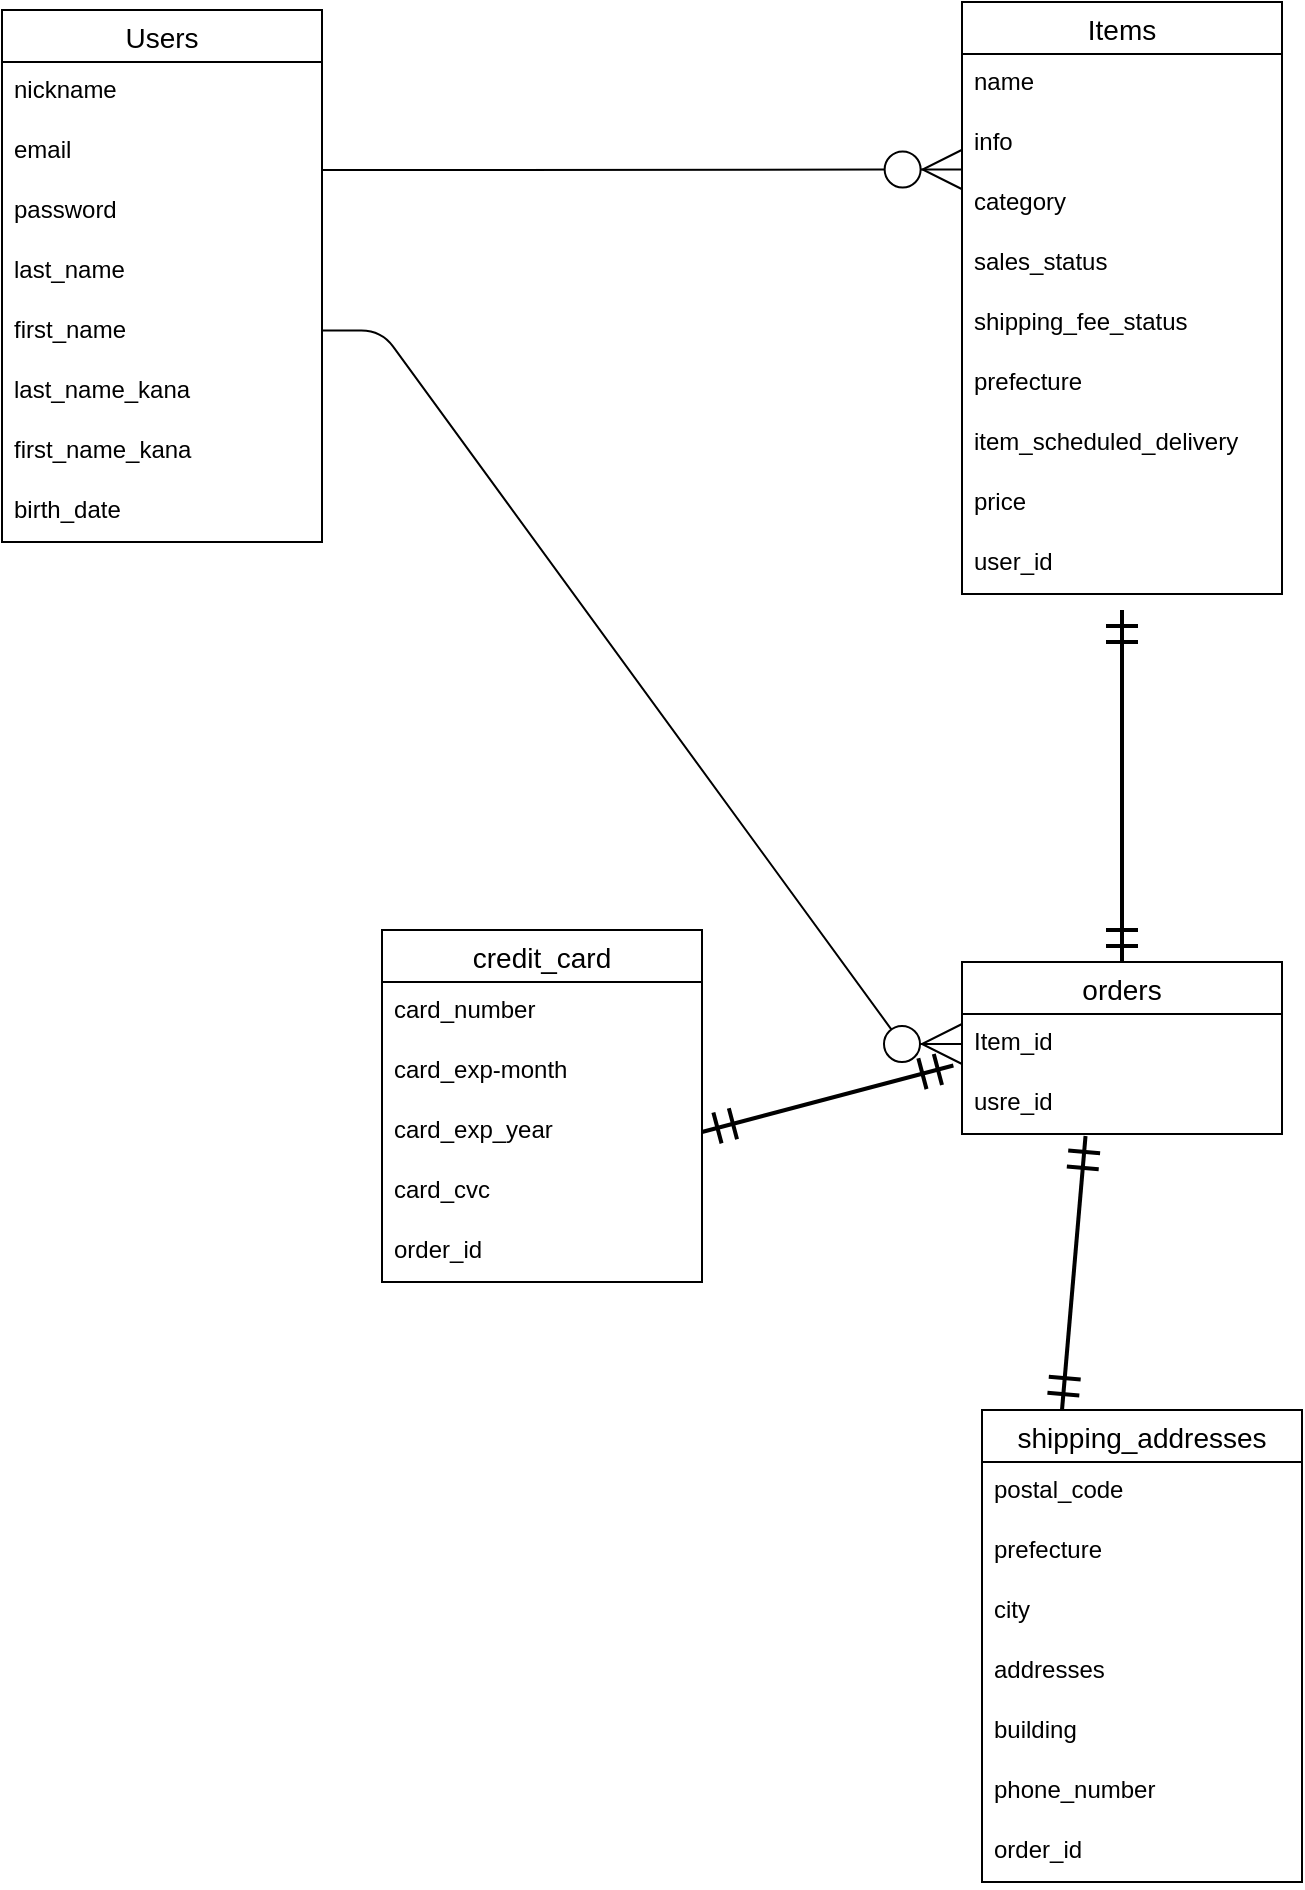 <mxfile>
    <diagram id="F_5slQA4T2ulj7E4PB0G" name="ページ1">
        <mxGraphModel dx="199" dy="748" grid="1" gridSize="10" guides="1" tooltips="1" connect="1" arrows="1" fold="1" page="1" pageScale="1" pageWidth="827" pageHeight="1169" math="0" shadow="0">
            <root>
                <mxCell id="0"/>
                <mxCell id="1" parent="0"/>
                <mxCell id="rRoKWLOrPfb-QQTfxW44-35" value="Users" style="swimlane;fontStyle=0;childLayout=stackLayout;horizontal=1;startSize=26;horizontalStack=0;resizeParent=1;resizeParentMax=0;resizeLast=0;collapsible=1;marginBottom=0;align=center;fontSize=14;" vertex="1" parent="1">
                    <mxGeometry x="80" y="200" width="160" height="266" as="geometry"/>
                </mxCell>
                <mxCell id="rRoKWLOrPfb-QQTfxW44-36" value="nickname" style="text;strokeColor=none;fillColor=none;spacingLeft=4;spacingRight=4;overflow=hidden;rotatable=0;points=[[0,0.5],[1,0.5]];portConstraint=eastwest;fontSize=12;" vertex="1" parent="rRoKWLOrPfb-QQTfxW44-35">
                    <mxGeometry y="26" width="160" height="30" as="geometry"/>
                </mxCell>
                <mxCell id="rRoKWLOrPfb-QQTfxW44-37" value="email" style="text;strokeColor=none;fillColor=none;spacingLeft=4;spacingRight=4;overflow=hidden;rotatable=0;points=[[0,0.5],[1,0.5]];portConstraint=eastwest;fontSize=12;" vertex="1" parent="rRoKWLOrPfb-QQTfxW44-35">
                    <mxGeometry y="56" width="160" height="30" as="geometry"/>
                </mxCell>
                <mxCell id="rRoKWLOrPfb-QQTfxW44-38" value="password" style="text;strokeColor=none;fillColor=none;spacingLeft=4;spacingRight=4;overflow=hidden;rotatable=0;points=[[0,0.5],[1,0.5]];portConstraint=eastwest;fontSize=12;" vertex="1" parent="rRoKWLOrPfb-QQTfxW44-35">
                    <mxGeometry y="86" width="160" height="30" as="geometry"/>
                </mxCell>
                <mxCell id="rRoKWLOrPfb-QQTfxW44-53" value="last_name" style="text;strokeColor=none;fillColor=none;spacingLeft=4;spacingRight=4;overflow=hidden;rotatable=0;points=[[0,0.5],[1,0.5]];portConstraint=eastwest;fontSize=12;" vertex="1" parent="rRoKWLOrPfb-QQTfxW44-35">
                    <mxGeometry y="116" width="160" height="30" as="geometry"/>
                </mxCell>
                <mxCell id="rRoKWLOrPfb-QQTfxW44-54" value="first_name" style="text;strokeColor=none;fillColor=none;spacingLeft=4;spacingRight=4;overflow=hidden;rotatable=0;points=[[0,0.5],[1,0.5]];portConstraint=eastwest;fontSize=12;" vertex="1" parent="rRoKWLOrPfb-QQTfxW44-35">
                    <mxGeometry y="146" width="160" height="30" as="geometry"/>
                </mxCell>
                <mxCell id="rRoKWLOrPfb-QQTfxW44-55" value="last_name_kana" style="text;strokeColor=none;fillColor=none;spacingLeft=4;spacingRight=4;overflow=hidden;rotatable=0;points=[[0,0.5],[1,0.5]];portConstraint=eastwest;fontSize=12;" vertex="1" parent="rRoKWLOrPfb-QQTfxW44-35">
                    <mxGeometry y="176" width="160" height="30" as="geometry"/>
                </mxCell>
                <mxCell id="rRoKWLOrPfb-QQTfxW44-61" value="first_name_kana" style="text;strokeColor=none;fillColor=none;spacingLeft=4;spacingRight=4;overflow=hidden;rotatable=0;points=[[0,0.5],[1,0.5]];portConstraint=eastwest;fontSize=12;" vertex="1" parent="rRoKWLOrPfb-QQTfxW44-35">
                    <mxGeometry y="206" width="160" height="30" as="geometry"/>
                </mxCell>
                <mxCell id="rRoKWLOrPfb-QQTfxW44-60" value="birth_date" style="text;strokeColor=none;fillColor=none;spacingLeft=4;spacingRight=4;overflow=hidden;rotatable=0;points=[[0,0.5],[1,0.5]];portConstraint=eastwest;fontSize=12;" vertex="1" parent="rRoKWLOrPfb-QQTfxW44-35">
                    <mxGeometry y="236" width="160" height="30" as="geometry"/>
                </mxCell>
                <mxCell id="rRoKWLOrPfb-QQTfxW44-39" value="Items" style="swimlane;fontStyle=0;childLayout=stackLayout;horizontal=1;startSize=26;horizontalStack=0;resizeParent=1;resizeParentMax=0;resizeLast=0;collapsible=1;marginBottom=0;align=center;fontSize=14;" vertex="1" parent="1">
                    <mxGeometry x="560" y="196" width="160" height="296" as="geometry"/>
                </mxCell>
                <mxCell id="rRoKWLOrPfb-QQTfxW44-40" value="name" style="text;strokeColor=none;fillColor=none;spacingLeft=4;spacingRight=4;overflow=hidden;rotatable=0;points=[[0,0.5],[1,0.5]];portConstraint=eastwest;fontSize=12;" vertex="1" parent="rRoKWLOrPfb-QQTfxW44-39">
                    <mxGeometry y="26" width="160" height="30" as="geometry"/>
                </mxCell>
                <mxCell id="rRoKWLOrPfb-QQTfxW44-41" value="info" style="text;strokeColor=none;fillColor=none;spacingLeft=4;spacingRight=4;overflow=hidden;rotatable=0;points=[[0,0.5],[1,0.5]];portConstraint=eastwest;fontSize=12;" vertex="1" parent="rRoKWLOrPfb-QQTfxW44-39">
                    <mxGeometry y="56" width="160" height="30" as="geometry"/>
                </mxCell>
                <mxCell id="rRoKWLOrPfb-QQTfxW44-42" value="category" style="text;strokeColor=none;fillColor=none;spacingLeft=4;spacingRight=4;overflow=hidden;rotatable=0;points=[[0,0.5],[1,0.5]];portConstraint=eastwest;fontSize=12;" vertex="1" parent="rRoKWLOrPfb-QQTfxW44-39">
                    <mxGeometry y="86" width="160" height="30" as="geometry"/>
                </mxCell>
                <mxCell id="rRoKWLOrPfb-QQTfxW44-63" value="sales_status" style="text;strokeColor=none;fillColor=none;spacingLeft=4;spacingRight=4;overflow=hidden;rotatable=0;points=[[0,0.5],[1,0.5]];portConstraint=eastwest;fontSize=12;" vertex="1" parent="rRoKWLOrPfb-QQTfxW44-39">
                    <mxGeometry y="116" width="160" height="30" as="geometry"/>
                </mxCell>
                <mxCell id="rRoKWLOrPfb-QQTfxW44-64" value="shipping_fee_status" style="text;strokeColor=none;fillColor=none;spacingLeft=4;spacingRight=4;overflow=hidden;rotatable=0;points=[[0,0.5],[1,0.5]];portConstraint=eastwest;fontSize=12;" vertex="1" parent="rRoKWLOrPfb-QQTfxW44-39">
                    <mxGeometry y="146" width="160" height="30" as="geometry"/>
                </mxCell>
                <mxCell id="rRoKWLOrPfb-QQTfxW44-65" value="prefecture" style="text;strokeColor=none;fillColor=none;spacingLeft=4;spacingRight=4;overflow=hidden;rotatable=0;points=[[0,0.5],[1,0.5]];portConstraint=eastwest;fontSize=12;" vertex="1" parent="rRoKWLOrPfb-QQTfxW44-39">
                    <mxGeometry y="176" width="160" height="30" as="geometry"/>
                </mxCell>
                <mxCell id="rRoKWLOrPfb-QQTfxW44-66" value="item_scheduled_delivery" style="text;strokeColor=none;fillColor=none;spacingLeft=4;spacingRight=4;overflow=hidden;rotatable=0;points=[[0,0.5],[1,0.5]];portConstraint=eastwest;fontSize=12;" vertex="1" parent="rRoKWLOrPfb-QQTfxW44-39">
                    <mxGeometry y="206" width="160" height="30" as="geometry"/>
                </mxCell>
                <mxCell id="rRoKWLOrPfb-QQTfxW44-67" value="price" style="text;strokeColor=none;fillColor=none;spacingLeft=4;spacingRight=4;overflow=hidden;rotatable=0;points=[[0,0.5],[1,0.5]];portConstraint=eastwest;fontSize=12;" vertex="1" parent="rRoKWLOrPfb-QQTfxW44-39">
                    <mxGeometry y="236" width="160" height="30" as="geometry"/>
                </mxCell>
                <mxCell id="rRoKWLOrPfb-QQTfxW44-72" value="user_id" style="text;strokeColor=none;fillColor=none;spacingLeft=4;spacingRight=4;overflow=hidden;rotatable=0;points=[[0,0.5],[1,0.5]];portConstraint=eastwest;fontSize=12;" vertex="1" parent="rRoKWLOrPfb-QQTfxW44-39">
                    <mxGeometry y="266" width="160" height="30" as="geometry"/>
                </mxCell>
                <mxCell id="rRoKWLOrPfb-QQTfxW44-43" value="shipping_addresses" style="swimlane;fontStyle=0;childLayout=stackLayout;horizontal=1;startSize=26;horizontalStack=0;resizeParent=1;resizeParentMax=0;resizeLast=0;collapsible=1;marginBottom=0;align=center;fontSize=14;" vertex="1" parent="1">
                    <mxGeometry x="570" y="900" width="160" height="236" as="geometry"/>
                </mxCell>
                <mxCell id="rRoKWLOrPfb-QQTfxW44-44" value="postal_code" style="text;strokeColor=none;fillColor=none;spacingLeft=4;spacingRight=4;overflow=hidden;rotatable=0;points=[[0,0.5],[1,0.5]];portConstraint=eastwest;fontSize=12;" vertex="1" parent="rRoKWLOrPfb-QQTfxW44-43">
                    <mxGeometry y="26" width="160" height="30" as="geometry"/>
                </mxCell>
                <mxCell id="rRoKWLOrPfb-QQTfxW44-73" value="prefecture" style="text;strokeColor=none;fillColor=none;spacingLeft=4;spacingRight=4;overflow=hidden;rotatable=0;points=[[0,0.5],[1,0.5]];portConstraint=eastwest;fontSize=12;" vertex="1" parent="rRoKWLOrPfb-QQTfxW44-43">
                    <mxGeometry y="56" width="160" height="30" as="geometry"/>
                </mxCell>
                <mxCell id="rRoKWLOrPfb-QQTfxW44-74" value="city" style="text;strokeColor=none;fillColor=none;spacingLeft=4;spacingRight=4;overflow=hidden;rotatable=0;points=[[0,0.5],[1,0.5]];portConstraint=eastwest;fontSize=12;" vertex="1" parent="rRoKWLOrPfb-QQTfxW44-43">
                    <mxGeometry y="86" width="160" height="30" as="geometry"/>
                </mxCell>
                <mxCell id="rRoKWLOrPfb-QQTfxW44-75" value="addresses" style="text;strokeColor=none;fillColor=none;spacingLeft=4;spacingRight=4;overflow=hidden;rotatable=0;points=[[0,0.5],[1,0.5]];portConstraint=eastwest;fontSize=12;" vertex="1" parent="rRoKWLOrPfb-QQTfxW44-43">
                    <mxGeometry y="116" width="160" height="30" as="geometry"/>
                </mxCell>
                <mxCell id="rRoKWLOrPfb-QQTfxW44-76" value="building" style="text;strokeColor=none;fillColor=none;spacingLeft=4;spacingRight=4;overflow=hidden;rotatable=0;points=[[0,0.5],[1,0.5]];portConstraint=eastwest;fontSize=12;" vertex="1" parent="rRoKWLOrPfb-QQTfxW44-43">
                    <mxGeometry y="146" width="160" height="30" as="geometry"/>
                </mxCell>
                <mxCell id="rRoKWLOrPfb-QQTfxW44-77" value="phone_number" style="text;strokeColor=none;fillColor=none;spacingLeft=4;spacingRight=4;overflow=hidden;rotatable=0;points=[[0,0.5],[1,0.5]];portConstraint=eastwest;fontSize=12;" vertex="1" parent="rRoKWLOrPfb-QQTfxW44-43">
                    <mxGeometry y="176" width="160" height="30" as="geometry"/>
                </mxCell>
                <mxCell id="rRoKWLOrPfb-QQTfxW44-95" value="order_id" style="text;strokeColor=none;fillColor=none;spacingLeft=4;spacingRight=4;overflow=hidden;rotatable=0;points=[[0,0.5],[1,0.5]];portConstraint=eastwest;fontSize=12;" vertex="1" parent="rRoKWLOrPfb-QQTfxW44-43">
                    <mxGeometry y="206" width="160" height="30" as="geometry"/>
                </mxCell>
                <mxCell id="rRoKWLOrPfb-QQTfxW44-49" value="" style="edgeStyle=entityRelationEdgeStyle;fontSize=12;html=1;endArrow=ERzeroToMany;endFill=1;entryX=0.002;entryY=0.925;entryDx=0;entryDy=0;entryPerimeter=0;endSize=18;" edge="1" parent="1" target="rRoKWLOrPfb-QQTfxW44-41">
                    <mxGeometry width="100" height="100" relative="1" as="geometry">
                        <mxPoint x="240" y="280" as="sourcePoint"/>
                        <mxPoint x="550" y="280" as="targetPoint"/>
                    </mxGeometry>
                </mxCell>
                <mxCell id="rRoKWLOrPfb-QQTfxW44-80" value="" style="fontSize=12;html=1;endArrow=ERmandOne;startArrow=ERmandOne;endSize=13;strokeWidth=2;jumpSize=0;startSize=13;targetPerimeterSpacing=7;exitX=0.25;exitY=0;exitDx=0;exitDy=0;entryX=0.386;entryY=1.033;entryDx=0;entryDy=0;entryPerimeter=0;" edge="1" parent="1" source="rRoKWLOrPfb-QQTfxW44-43" target="rRoKWLOrPfb-QQTfxW44-93">
                    <mxGeometry width="100" height="100" relative="1" as="geometry">
                        <mxPoint x="160" y="593" as="sourcePoint"/>
                        <mxPoint x="120" y="470" as="targetPoint"/>
                    </mxGeometry>
                </mxCell>
                <mxCell id="rRoKWLOrPfb-QQTfxW44-81" value="credit_card" style="swimlane;fontStyle=0;childLayout=stackLayout;horizontal=1;startSize=26;horizontalStack=0;resizeParent=1;resizeParentMax=0;resizeLast=0;collapsible=1;marginBottom=0;align=center;fontSize=14;html=0;" vertex="1" parent="1">
                    <mxGeometry x="270" y="660" width="160" height="176" as="geometry"/>
                </mxCell>
                <mxCell id="rRoKWLOrPfb-QQTfxW44-82" value="card_number" style="text;strokeColor=none;fillColor=none;spacingLeft=4;spacingRight=4;overflow=hidden;rotatable=0;points=[[0,0.5],[1,0.5]];portConstraint=eastwest;fontSize=12;html=0;" vertex="1" parent="rRoKWLOrPfb-QQTfxW44-81">
                    <mxGeometry y="26" width="160" height="30" as="geometry"/>
                </mxCell>
                <mxCell id="rRoKWLOrPfb-QQTfxW44-83" value="card_exp-month" style="text;strokeColor=none;fillColor=none;spacingLeft=4;spacingRight=4;overflow=hidden;rotatable=0;points=[[0,0.5],[1,0.5]];portConstraint=eastwest;fontSize=12;html=0;" vertex="1" parent="rRoKWLOrPfb-QQTfxW44-81">
                    <mxGeometry y="56" width="160" height="30" as="geometry"/>
                </mxCell>
                <mxCell id="rRoKWLOrPfb-QQTfxW44-84" value="card_exp_year" style="text;strokeColor=none;fillColor=none;spacingLeft=4;spacingRight=4;overflow=hidden;rotatable=0;points=[[0,0.5],[1,0.5]];portConstraint=eastwest;fontSize=12;html=0;" vertex="1" parent="rRoKWLOrPfb-QQTfxW44-81">
                    <mxGeometry y="86" width="160" height="30" as="geometry"/>
                </mxCell>
                <mxCell id="rRoKWLOrPfb-QQTfxW44-85" value="card_cvc" style="text;strokeColor=none;fillColor=none;spacingLeft=4;spacingRight=4;overflow=hidden;rotatable=0;points=[[0,0.5],[1,0.5]];portConstraint=eastwest;fontSize=12;html=0;" vertex="1" parent="rRoKWLOrPfb-QQTfxW44-81">
                    <mxGeometry y="116" width="160" height="30" as="geometry"/>
                </mxCell>
                <mxCell id="rRoKWLOrPfb-QQTfxW44-86" value="order_id" style="text;strokeColor=none;fillColor=none;spacingLeft=4;spacingRight=4;overflow=hidden;rotatable=0;points=[[0,0.5],[1,0.5]];portConstraint=eastwest;fontSize=12;html=0;" vertex="1" parent="rRoKWLOrPfb-QQTfxW44-81">
                    <mxGeometry y="146" width="160" height="30" as="geometry"/>
                </mxCell>
                <mxCell id="rRoKWLOrPfb-QQTfxW44-87" value="" style="fontSize=12;html=1;endArrow=ERmandOne;startArrow=ERmandOne;endSize=13;strokeWidth=2;jumpSize=0;startSize=13;targetPerimeterSpacing=7;exitX=-0.027;exitY=-0.142;exitDx=0;exitDy=0;entryX=1;entryY=0.5;entryDx=0;entryDy=0;exitPerimeter=0;" edge="1" parent="1" source="rRoKWLOrPfb-QQTfxW44-93" target="rRoKWLOrPfb-QQTfxW44-84">
                    <mxGeometry width="100" height="100" relative="1" as="geometry">
                        <mxPoint x="410" y="610" as="sourcePoint"/>
                        <mxPoint x="160" y="470" as="targetPoint"/>
                    </mxGeometry>
                </mxCell>
                <mxCell id="rRoKWLOrPfb-QQTfxW44-88" value="orders" style="swimlane;fontStyle=0;childLayout=stackLayout;horizontal=1;startSize=26;horizontalStack=0;resizeParent=1;resizeParentMax=0;resizeLast=0;collapsible=1;marginBottom=0;align=center;fontSize=14;html=0;" vertex="1" parent="1">
                    <mxGeometry x="560" y="676" width="160" height="86" as="geometry"/>
                </mxCell>
                <mxCell id="rRoKWLOrPfb-QQTfxW44-91" value="Item_id" style="text;strokeColor=none;fillColor=none;spacingLeft=4;spacingRight=4;overflow=hidden;rotatable=0;points=[[0,0.5],[1,0.5]];portConstraint=eastwest;fontSize=12;html=0;" vertex="1" parent="rRoKWLOrPfb-QQTfxW44-88">
                    <mxGeometry y="26" width="160" height="30" as="geometry"/>
                </mxCell>
                <mxCell id="rRoKWLOrPfb-QQTfxW44-93" value="usre_id" style="text;strokeColor=none;fillColor=none;spacingLeft=4;spacingRight=4;overflow=hidden;rotatable=0;points=[[0,0.5],[1,0.5]];portConstraint=eastwest;fontSize=12;html=0;" vertex="1" parent="rRoKWLOrPfb-QQTfxW44-88">
                    <mxGeometry y="56" width="160" height="30" as="geometry"/>
                </mxCell>
                <mxCell id="rRoKWLOrPfb-QQTfxW44-92" value="" style="fontSize=12;html=1;endArrow=ERmandOne;startArrow=ERmandOne;endSize=13;strokeWidth=2;jumpSize=0;startSize=13;targetPerimeterSpacing=7;" edge="1" parent="1" source="rRoKWLOrPfb-QQTfxW44-88">
                    <mxGeometry width="100" height="100" relative="1" as="geometry">
                        <mxPoint x="840.32" y="721.74" as="sourcePoint"/>
                        <mxPoint x="640" y="500" as="targetPoint"/>
                    </mxGeometry>
                </mxCell>
                <mxCell id="rRoKWLOrPfb-QQTfxW44-94" value="" style="edgeStyle=entityRelationEdgeStyle;fontSize=12;html=1;endArrow=ERzeroToMany;endFill=1;endSize=18;" edge="1" parent="1">
                    <mxGeometry width="100" height="100" relative="1" as="geometry">
                        <mxPoint x="239.68" y="360.25" as="sourcePoint"/>
                        <mxPoint x="560" y="717" as="targetPoint"/>
                    </mxGeometry>
                </mxCell>
            </root>
        </mxGraphModel>
    </diagram>
</mxfile>